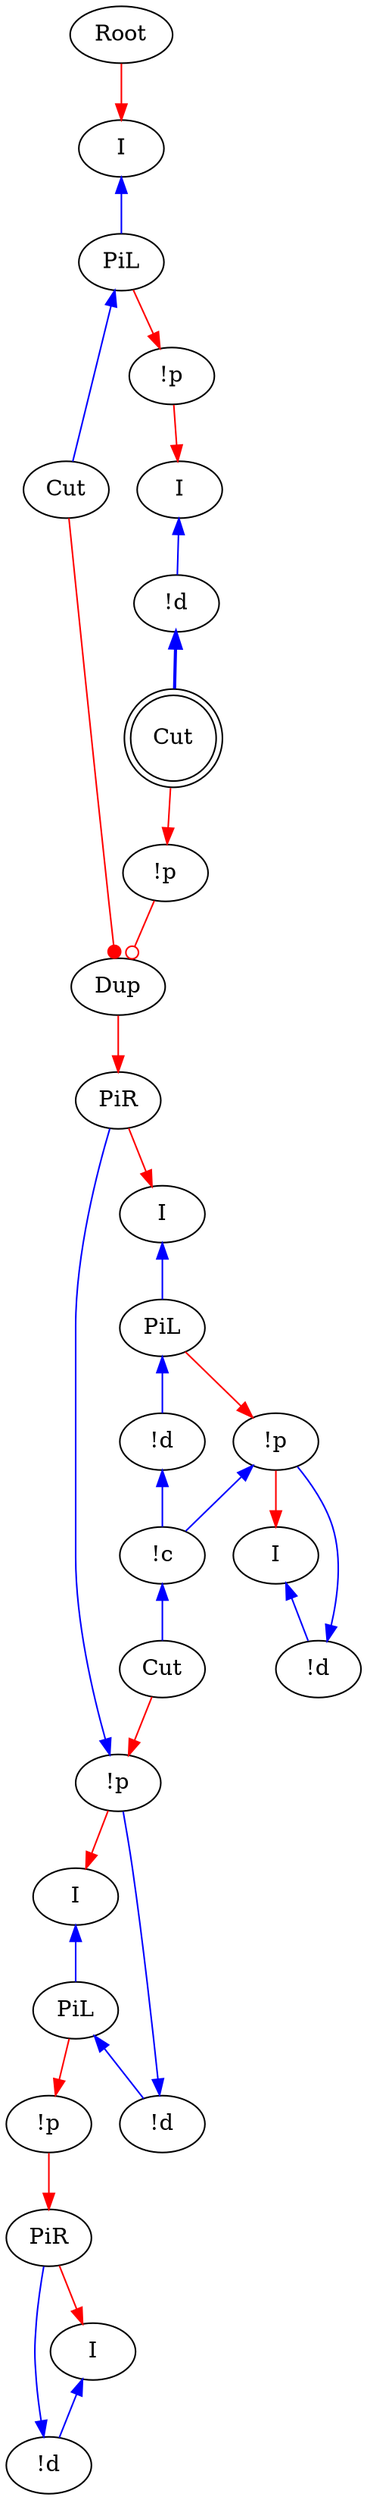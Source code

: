 digraph {
"Root0" [label="Root"]
"PiL0" [label="PiL"]
"I0" [label="I"]
"!d0" [label="!d"]
"PiL1" [label="PiL"]
"!d1" [label="!d"]
"!c0" [label="!c"]
"!p0" [label="!p"]
"I1" [label="I"]
"!d2" [label="!d"]
"!p1" [label="!p"]
"I2" [label="I"]
"PiL2" [label="PiL"]
"!d3" [label="!d"]
"!p2" [label="!p"]
"I3" [label="I"]
"!d4" [label="!d"]
"I4" [label="I"]
"Dup0_0" [label="Dup"]
"!p3" [label="!p"]
"Cut0" [label="Cut"]
"PiR0" [label="PiR"]
"PiR1" [label="PiR"]
"Cut1" [label="Cut"]
"I5" [label="I"]
"Cut2" [label="Cut",shape=doublecircle]
"!p4" [label="!p"]
"Cut2" -> "!p3"[color=red,tooltip="e1"]
"Cut0" -> "Dup0_0"[color=red,tooltip="e2",arrowhead=dot]
"!p3" -> "Dup0_0"[color=red,tooltip="e3",arrowhead=odot]
"!p1" -> "PiR0"[color=blue,tooltip="h",dir=back]
"!d3" -> "!p1"[color=blue,tooltip="hj",dir=back]
"I2" -> "PiL2"[color=blue,tooltip="hl2",dir=back]
"PiL2" -> "!d3"[color=blue,tooltip="hl21",dir=back]
"!p2" -> "PiR1"[color=red,tooltip="hl2i"]
"PiL2" -> "!p2"[color=red,tooltip="hl2p"]
"!p1" -> "I2"[color=red,tooltip="hli"]
"Cut1" -> "!p1"[color=red,tooltip="hlp"]
"PiR0" -> "I5"[color=red,tooltip="hr"]
"!d4" -> "PiR1"[color=blue,tooltip="i",dir=back]
"I3" -> "!d4"[color=blue,tooltip="il",dir=back]
"PiR1" -> "I3"[color=red,tooltip="ir"]
"Dup0_0" -> "PiR0"[color=red,tooltip="reti"]
"Root0" -> "I4"[color=red,tooltip="rettop"]
"!d0" -> "Cut2"[color=blue,tooltip="xj",penwidth=2,dir=back]
"I4" -> "PiL0"[color=blue,tooltip="xl",dir=back]
"PiL0" -> "Cut0"[color=blue,tooltip="xl1",dir=back]
"I0" -> "!d0"[color=blue,tooltip="xl2",dir=back]
"!p4" -> "I0"[color=red,tooltip="xli"]
"PiL0" -> "!p4"[color=red,tooltip="xlp"]
"!c0" -> "Cut1"[color=blue,tooltip="y",dir=back]
"!d1" -> "!c0"[color=blue,tooltip="y1",dir=back]
"!p0" -> "!c0"[color=blue,tooltip="y2",dir=back]
"!d2" -> "!p0"[color=blue,tooltip="yj",dir=back]
"I5" -> "PiL1"[color=blue,tooltip="yl",dir=back]
"PiL1" -> "!d1"[color=blue,tooltip="yl1",dir=back]
"I1" -> "!d2"[color=blue,tooltip="yl2",dir=back]
"!p0" -> "I1"[color=red,tooltip="yli"]
"PiL1" -> "!p0"[color=red,tooltip="ylp"]
}
